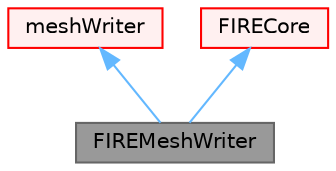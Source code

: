 digraph "FIREMeshWriter"
{
 // LATEX_PDF_SIZE
  bgcolor="transparent";
  edge [fontname=Helvetica,fontsize=10,labelfontname=Helvetica,labelfontsize=10];
  node [fontname=Helvetica,fontsize=10,shape=box,height=0.2,width=0.4];
  Node1 [id="Node000001",label="FIREMeshWriter",height=0.2,width=0.4,color="gray40", fillcolor="grey60", style="filled", fontcolor="black",tooltip="Writes polyMesh in AVL/FIRE polyhedra format (fpma, fpmb)"];
  Node2 -> Node1 [id="edge1_Node000001_Node000002",dir="back",color="steelblue1",style="solid",tooltip=" "];
  Node2 [id="Node000002",label="meshWriter",height=0.2,width=0.4,color="red", fillcolor="#FFF0F0", style="filled",URL="$classFoam_1_1meshWriter.html",tooltip="Write OpenFOAM meshes and/or results to another CFD format."];
  Node27 -> Node1 [id="edge2_Node000001_Node000027",dir="back",color="steelblue1",style="solid",tooltip=" "];
  Node27 [id="Node000027",label="FIRECore",height=0.2,width=0.4,color="red", fillcolor="#FFF0F0", style="filled",URL="$classFoam_1_1fileFormats_1_1FIRECore.html",tooltip="Core routines used when reading/writing AVL/FIRE files."];
}
